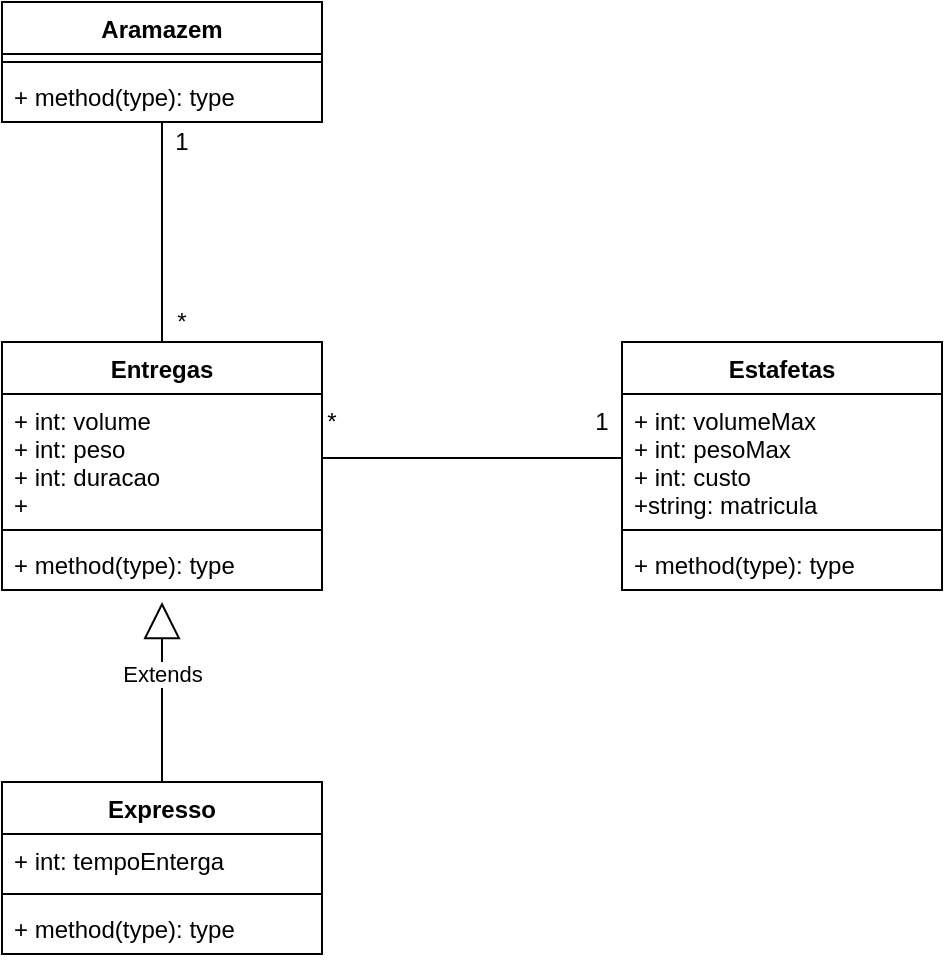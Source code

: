 <mxfile version="16.5.1" type="device"><diagram id="-OZzYJaDauWxOAdhfudc" name="Page-1"><mxGraphModel dx="1038" dy="649" grid="1" gridSize="10" guides="1" tooltips="1" connect="1" arrows="1" fold="1" page="1" pageScale="1" pageWidth="827" pageHeight="1169" math="0" shadow="0"><root><mxCell id="0"/><mxCell id="1" parent="0"/><mxCell id="FUiKfMFGU4h1PlsmWKt--1" value="Entregas" style="swimlane;fontStyle=1;align=center;verticalAlign=top;childLayout=stackLayout;horizontal=1;startSize=26;horizontalStack=0;resizeParent=1;resizeParentMax=0;resizeLast=0;collapsible=1;marginBottom=0;" parent="1" vertex="1"><mxGeometry x="160" y="240" width="160" height="124" as="geometry"/></mxCell><mxCell id="FUiKfMFGU4h1PlsmWKt--2" value="+ int: volume&#10;+ int: peso&#10;+ int: duracao&#10;+ " style="text;strokeColor=none;fillColor=none;align=left;verticalAlign=top;spacingLeft=4;spacingRight=4;overflow=hidden;rotatable=0;points=[[0,0.5],[1,0.5]];portConstraint=eastwest;" parent="FUiKfMFGU4h1PlsmWKt--1" vertex="1"><mxGeometry y="26" width="160" height="64" as="geometry"/></mxCell><mxCell id="FUiKfMFGU4h1PlsmWKt--3" value="" style="line;strokeWidth=1;fillColor=none;align=left;verticalAlign=middle;spacingTop=-1;spacingLeft=3;spacingRight=3;rotatable=0;labelPosition=right;points=[];portConstraint=eastwest;" parent="FUiKfMFGU4h1PlsmWKt--1" vertex="1"><mxGeometry y="90" width="160" height="8" as="geometry"/></mxCell><mxCell id="FUiKfMFGU4h1PlsmWKt--4" value="+ method(type): type" style="text;strokeColor=none;fillColor=none;align=left;verticalAlign=top;spacingLeft=4;spacingRight=4;overflow=hidden;rotatable=0;points=[[0,0.5],[1,0.5]];portConstraint=eastwest;" parent="FUiKfMFGU4h1PlsmWKt--1" vertex="1"><mxGeometry y="98" width="160" height="26" as="geometry"/></mxCell><mxCell id="FUiKfMFGU4h1PlsmWKt--5" value="Expresso" style="swimlane;fontStyle=1;align=center;verticalAlign=top;childLayout=stackLayout;horizontal=1;startSize=26;horizontalStack=0;resizeParent=1;resizeParentMax=0;resizeLast=0;collapsible=1;marginBottom=0;" parent="1" vertex="1"><mxGeometry x="160" y="460" width="160" height="86" as="geometry"/></mxCell><mxCell id="FUiKfMFGU4h1PlsmWKt--6" value="+ int: tempoEnterga" style="text;strokeColor=none;fillColor=none;align=left;verticalAlign=top;spacingLeft=4;spacingRight=4;overflow=hidden;rotatable=0;points=[[0,0.5],[1,0.5]];portConstraint=eastwest;" parent="FUiKfMFGU4h1PlsmWKt--5" vertex="1"><mxGeometry y="26" width="160" height="26" as="geometry"/></mxCell><mxCell id="FUiKfMFGU4h1PlsmWKt--7" value="" style="line;strokeWidth=1;fillColor=none;align=left;verticalAlign=middle;spacingTop=-1;spacingLeft=3;spacingRight=3;rotatable=0;labelPosition=right;points=[];portConstraint=eastwest;" parent="FUiKfMFGU4h1PlsmWKt--5" vertex="1"><mxGeometry y="52" width="160" height="8" as="geometry"/></mxCell><mxCell id="FUiKfMFGU4h1PlsmWKt--8" value="+ method(type): type" style="text;strokeColor=none;fillColor=none;align=left;verticalAlign=top;spacingLeft=4;spacingRight=4;overflow=hidden;rotatable=0;points=[[0,0.5],[1,0.5]];portConstraint=eastwest;" parent="FUiKfMFGU4h1PlsmWKt--5" vertex="1"><mxGeometry y="60" width="160" height="26" as="geometry"/></mxCell><mxCell id="FUiKfMFGU4h1PlsmWKt--19" value="Estafetas" style="swimlane;fontStyle=1;align=center;verticalAlign=top;childLayout=stackLayout;horizontal=1;startSize=26;horizontalStack=0;resizeParent=1;resizeParentMax=0;resizeLast=0;collapsible=1;marginBottom=0;" parent="1" vertex="1"><mxGeometry x="470" y="240" width="160" height="124" as="geometry"/></mxCell><mxCell id="FUiKfMFGU4h1PlsmWKt--20" value="+ int: volumeMax&#10;+ int: pesoMax&#10;+ int: custo&#10;+string: matricula" style="text;strokeColor=none;fillColor=none;align=left;verticalAlign=top;spacingLeft=4;spacingRight=4;overflow=hidden;rotatable=0;points=[[0,0.5],[1,0.5]];portConstraint=eastwest;" parent="FUiKfMFGU4h1PlsmWKt--19" vertex="1"><mxGeometry y="26" width="160" height="64" as="geometry"/></mxCell><mxCell id="FUiKfMFGU4h1PlsmWKt--21" value="" style="line;strokeWidth=1;fillColor=none;align=left;verticalAlign=middle;spacingTop=-1;spacingLeft=3;spacingRight=3;rotatable=0;labelPosition=right;points=[];portConstraint=eastwest;" parent="FUiKfMFGU4h1PlsmWKt--19" vertex="1"><mxGeometry y="90" width="160" height="8" as="geometry"/></mxCell><mxCell id="FUiKfMFGU4h1PlsmWKt--22" value="+ method(type): type" style="text;strokeColor=none;fillColor=none;align=left;verticalAlign=top;spacingLeft=4;spacingRight=4;overflow=hidden;rotatable=0;points=[[0,0.5],[1,0.5]];portConstraint=eastwest;" parent="FUiKfMFGU4h1PlsmWKt--19" vertex="1"><mxGeometry y="98" width="160" height="26" as="geometry"/></mxCell><mxCell id="qPA646EFk61KiKZNkOM3-1" style="edgeStyle=orthogonalEdgeStyle;rounded=0;orthogonalLoop=1;jettySize=auto;html=1;entryX=0.5;entryY=0;entryDx=0;entryDy=0;endArrow=none;endFill=0;" edge="1" parent="1" source="FUiKfMFGU4h1PlsmWKt--23" target="FUiKfMFGU4h1PlsmWKt--1"><mxGeometry relative="1" as="geometry"/></mxCell><mxCell id="FUiKfMFGU4h1PlsmWKt--23" value="Aramazem" style="swimlane;fontStyle=1;align=center;verticalAlign=top;childLayout=stackLayout;horizontal=1;startSize=26;horizontalStack=0;resizeParent=1;resizeParentMax=0;resizeLast=0;collapsible=1;marginBottom=0;" parent="1" vertex="1"><mxGeometry x="160" y="70" width="160" height="60" as="geometry"/></mxCell><mxCell id="FUiKfMFGU4h1PlsmWKt--25" value="" style="line;strokeWidth=1;fillColor=none;align=left;verticalAlign=middle;spacingTop=-1;spacingLeft=3;spacingRight=3;rotatable=0;labelPosition=right;points=[];portConstraint=eastwest;" parent="FUiKfMFGU4h1PlsmWKt--23" vertex="1"><mxGeometry y="26" width="160" height="8" as="geometry"/></mxCell><mxCell id="FUiKfMFGU4h1PlsmWKt--26" value="+ method(type): type" style="text;strokeColor=none;fillColor=none;align=left;verticalAlign=top;spacingLeft=4;spacingRight=4;overflow=hidden;rotatable=0;points=[[0,0.5],[1,0.5]];portConstraint=eastwest;" parent="FUiKfMFGU4h1PlsmWKt--23" vertex="1"><mxGeometry y="34" width="160" height="26" as="geometry"/></mxCell><mxCell id="qPA646EFk61KiKZNkOM3-2" style="edgeStyle=orthogonalEdgeStyle;rounded=0;orthogonalLoop=1;jettySize=auto;html=1;exitX=1;exitY=0.5;exitDx=0;exitDy=0;entryX=0;entryY=0.5;entryDx=0;entryDy=0;endArrow=none;endFill=0;" edge="1" parent="1" source="FUiKfMFGU4h1PlsmWKt--2" target="FUiKfMFGU4h1PlsmWKt--20"><mxGeometry relative="1" as="geometry"/></mxCell><mxCell id="qPA646EFk61KiKZNkOM3-3" value="*" style="text;html=1;strokeColor=none;fillColor=none;align=center;verticalAlign=middle;whiteSpace=wrap;rounded=0;" vertex="1" parent="1"><mxGeometry x="320" y="270" width="10" height="20" as="geometry"/></mxCell><mxCell id="qPA646EFk61KiKZNkOM3-4" value="1" style="text;html=1;strokeColor=none;fillColor=none;align=center;verticalAlign=middle;whiteSpace=wrap;rounded=0;" vertex="1" parent="1"><mxGeometry x="450" y="270" width="20" height="20" as="geometry"/></mxCell><mxCell id="qPA646EFk61KiKZNkOM3-5" value="*" style="text;html=1;strokeColor=none;fillColor=none;align=center;verticalAlign=middle;whiteSpace=wrap;rounded=0;" vertex="1" parent="1"><mxGeometry x="240" y="220" width="20" height="20" as="geometry"/></mxCell><mxCell id="qPA646EFk61KiKZNkOM3-6" value="1" style="text;html=1;strokeColor=none;fillColor=none;align=center;verticalAlign=middle;whiteSpace=wrap;rounded=0;" vertex="1" parent="1"><mxGeometry x="240" y="130" width="20" height="20" as="geometry"/></mxCell><mxCell id="qPA646EFk61KiKZNkOM3-8" value="Extends" style="endArrow=block;endSize=16;endFill=0;html=1;rounded=0;exitX=0.5;exitY=0;exitDx=0;exitDy=0;" edge="1" parent="1" source="FUiKfMFGU4h1PlsmWKt--5"><mxGeometry x="0.2" width="160" relative="1" as="geometry"><mxPoint x="130" y="400" as="sourcePoint"/><mxPoint x="240" y="370" as="targetPoint"/><mxPoint as="offset"/></mxGeometry></mxCell></root></mxGraphModel></diagram></mxfile>